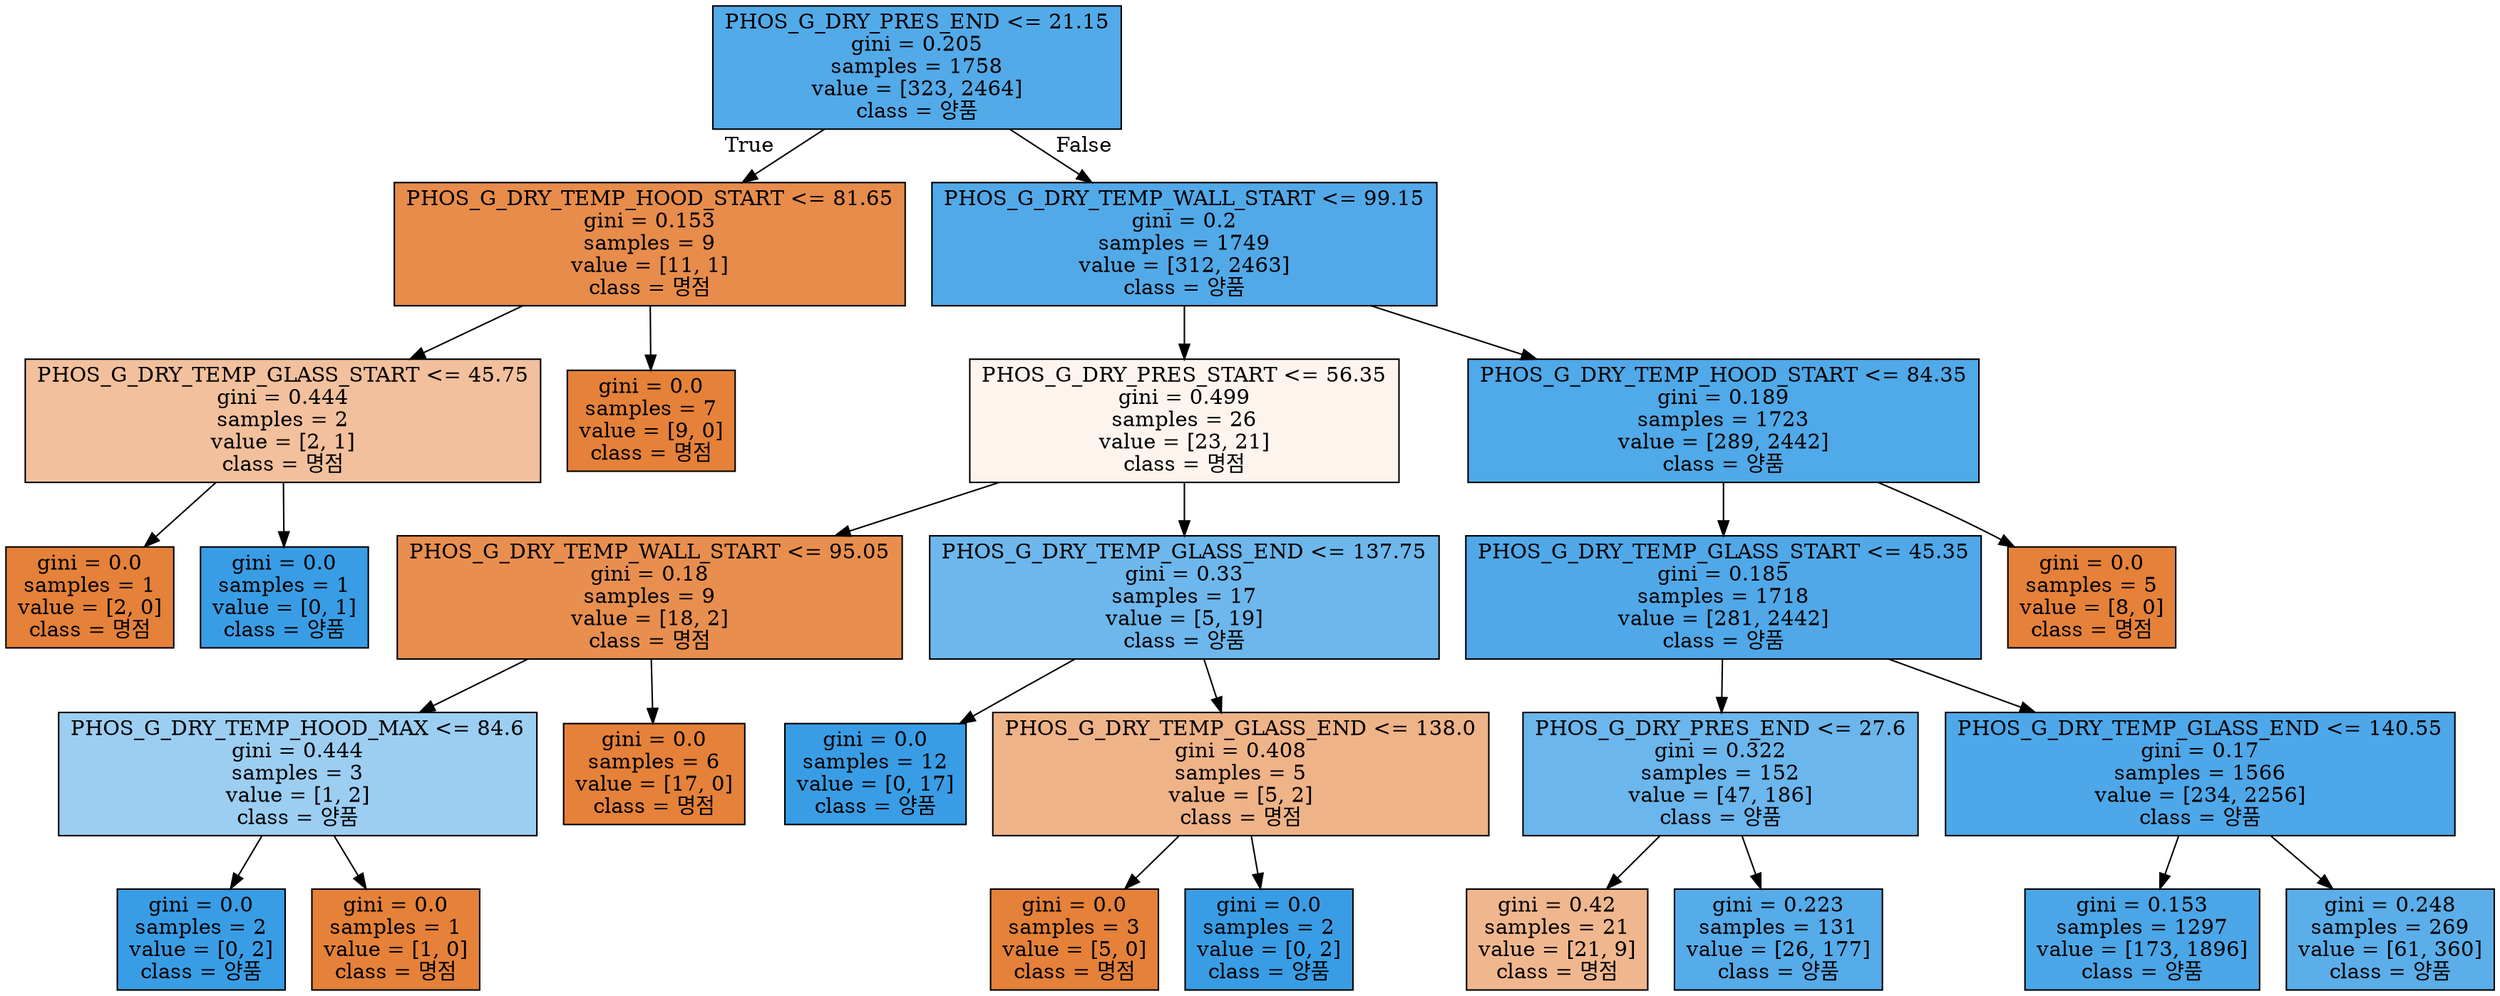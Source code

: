 digraph Tree {
node [shape=box, style="filled", color="black"] ;
0 [label="PHOS_G_DRY_PRES_END <= 21.15\ngini = 0.205\nsamples = 1758\nvalue = [323, 2464]\nclass = 양품", fillcolor="#53aae8"] ;
1 [label="PHOS_G_DRY_TEMP_HOOD_START <= 81.65\ngini = 0.153\nsamples = 9\nvalue = [11, 1]\nclass = 명점", fillcolor="#e78c4b"] ;
0 -> 1 [labeldistance=2.5, labelangle=45, headlabel="True"] ;
2 [label="PHOS_G_DRY_TEMP_GLASS_START <= 45.75\ngini = 0.444\nsamples = 2\nvalue = [2, 1]\nclass = 명점", fillcolor="#f2c09c"] ;
1 -> 2 ;
3 [label="gini = 0.0\nsamples = 1\nvalue = [2, 0]\nclass = 명점", fillcolor="#e58139"] ;
2 -> 3 ;
4 [label="gini = 0.0\nsamples = 1\nvalue = [0, 1]\nclass = 양품", fillcolor="#399de5"] ;
2 -> 4 ;
5 [label="gini = 0.0\nsamples = 7\nvalue = [9, 0]\nclass = 명점", fillcolor="#e58139"] ;
1 -> 5 ;
6 [label="PHOS_G_DRY_TEMP_WALL_START <= 99.15\ngini = 0.2\nsamples = 1749\nvalue = [312, 2463]\nclass = 양품", fillcolor="#52a9e8"] ;
0 -> 6 [labeldistance=2.5, labelangle=-45, headlabel="False"] ;
7 [label="PHOS_G_DRY_PRES_START <= 56.35\ngini = 0.499\nsamples = 26\nvalue = [23, 21]\nclass = 명점", fillcolor="#fdf4ee"] ;
6 -> 7 ;
8 [label="PHOS_G_DRY_TEMP_WALL_START <= 95.05\ngini = 0.18\nsamples = 9\nvalue = [18, 2]\nclass = 명점", fillcolor="#e88f4f"] ;
7 -> 8 ;
9 [label="PHOS_G_DRY_TEMP_HOOD_MAX <= 84.6\ngini = 0.444\nsamples = 3\nvalue = [1, 2]\nclass = 양품", fillcolor="#9ccef2"] ;
8 -> 9 ;
10 [label="gini = 0.0\nsamples = 2\nvalue = [0, 2]\nclass = 양품", fillcolor="#399de5"] ;
9 -> 10 ;
11 [label="gini = 0.0\nsamples = 1\nvalue = [1, 0]\nclass = 명점", fillcolor="#e58139"] ;
9 -> 11 ;
12 [label="gini = 0.0\nsamples = 6\nvalue = [17, 0]\nclass = 명점", fillcolor="#e58139"] ;
8 -> 12 ;
13 [label="PHOS_G_DRY_TEMP_GLASS_END <= 137.75\ngini = 0.33\nsamples = 17\nvalue = [5, 19]\nclass = 양품", fillcolor="#6db7ec"] ;
7 -> 13 ;
14 [label="gini = 0.0\nsamples = 12\nvalue = [0, 17]\nclass = 양품", fillcolor="#399de5"] ;
13 -> 14 ;
15 [label="PHOS_G_DRY_TEMP_GLASS_END <= 138.0\ngini = 0.408\nsamples = 5\nvalue = [5, 2]\nclass = 명점", fillcolor="#efb388"] ;
13 -> 15 ;
16 [label="gini = 0.0\nsamples = 3\nvalue = [5, 0]\nclass = 명점", fillcolor="#e58139"] ;
15 -> 16 ;
17 [label="gini = 0.0\nsamples = 2\nvalue = [0, 2]\nclass = 양품", fillcolor="#399de5"] ;
15 -> 17 ;
18 [label="PHOS_G_DRY_TEMP_HOOD_START <= 84.35\ngini = 0.189\nsamples = 1723\nvalue = [289, 2442]\nclass = 양품", fillcolor="#50a9e8"] ;
6 -> 18 ;
19 [label="PHOS_G_DRY_TEMP_GLASS_START <= 45.35\ngini = 0.185\nsamples = 1718\nvalue = [281, 2442]\nclass = 양품", fillcolor="#50a8e8"] ;
18 -> 19 ;
20 [label="PHOS_G_DRY_PRES_END <= 27.6\ngini = 0.322\nsamples = 152\nvalue = [47, 186]\nclass = 양품", fillcolor="#6bb6ec"] ;
19 -> 20 ;
21 [label="gini = 0.42\nsamples = 21\nvalue = [21, 9]\nclass = 명점", fillcolor="#f0b78e"] ;
20 -> 21 ;
22 [label="gini = 0.223\nsamples = 131\nvalue = [26, 177]\nclass = 양품", fillcolor="#56abe9"] ;
20 -> 22 ;
23 [label="PHOS_G_DRY_TEMP_GLASS_END <= 140.55\ngini = 0.17\nsamples = 1566\nvalue = [234, 2256]\nclass = 양품", fillcolor="#4ea7e8"] ;
19 -> 23 ;
24 [label="gini = 0.153\nsamples = 1297\nvalue = [173, 1896]\nclass = 양품", fillcolor="#4ba6e7"] ;
23 -> 24 ;
25 [label="gini = 0.248\nsamples = 269\nvalue = [61, 360]\nclass = 양품", fillcolor="#5baee9"] ;
23 -> 25 ;
26 [label="gini = 0.0\nsamples = 5\nvalue = [8, 0]\nclass = 명점", fillcolor="#e58139"] ;
18 -> 26 ;
}